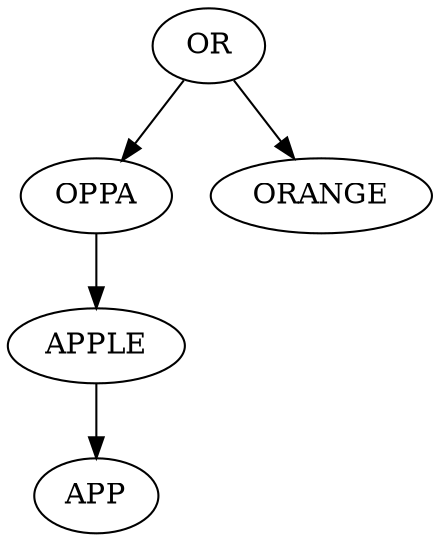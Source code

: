 digraph {
    a [label="OR"];
    b [label="OPPA"];
    c [label="APPLE"];
    d [label="APP"];
    e [label="ORANGE"];
    c -> d
    b -> c
    a -> b
    a -> e
}
